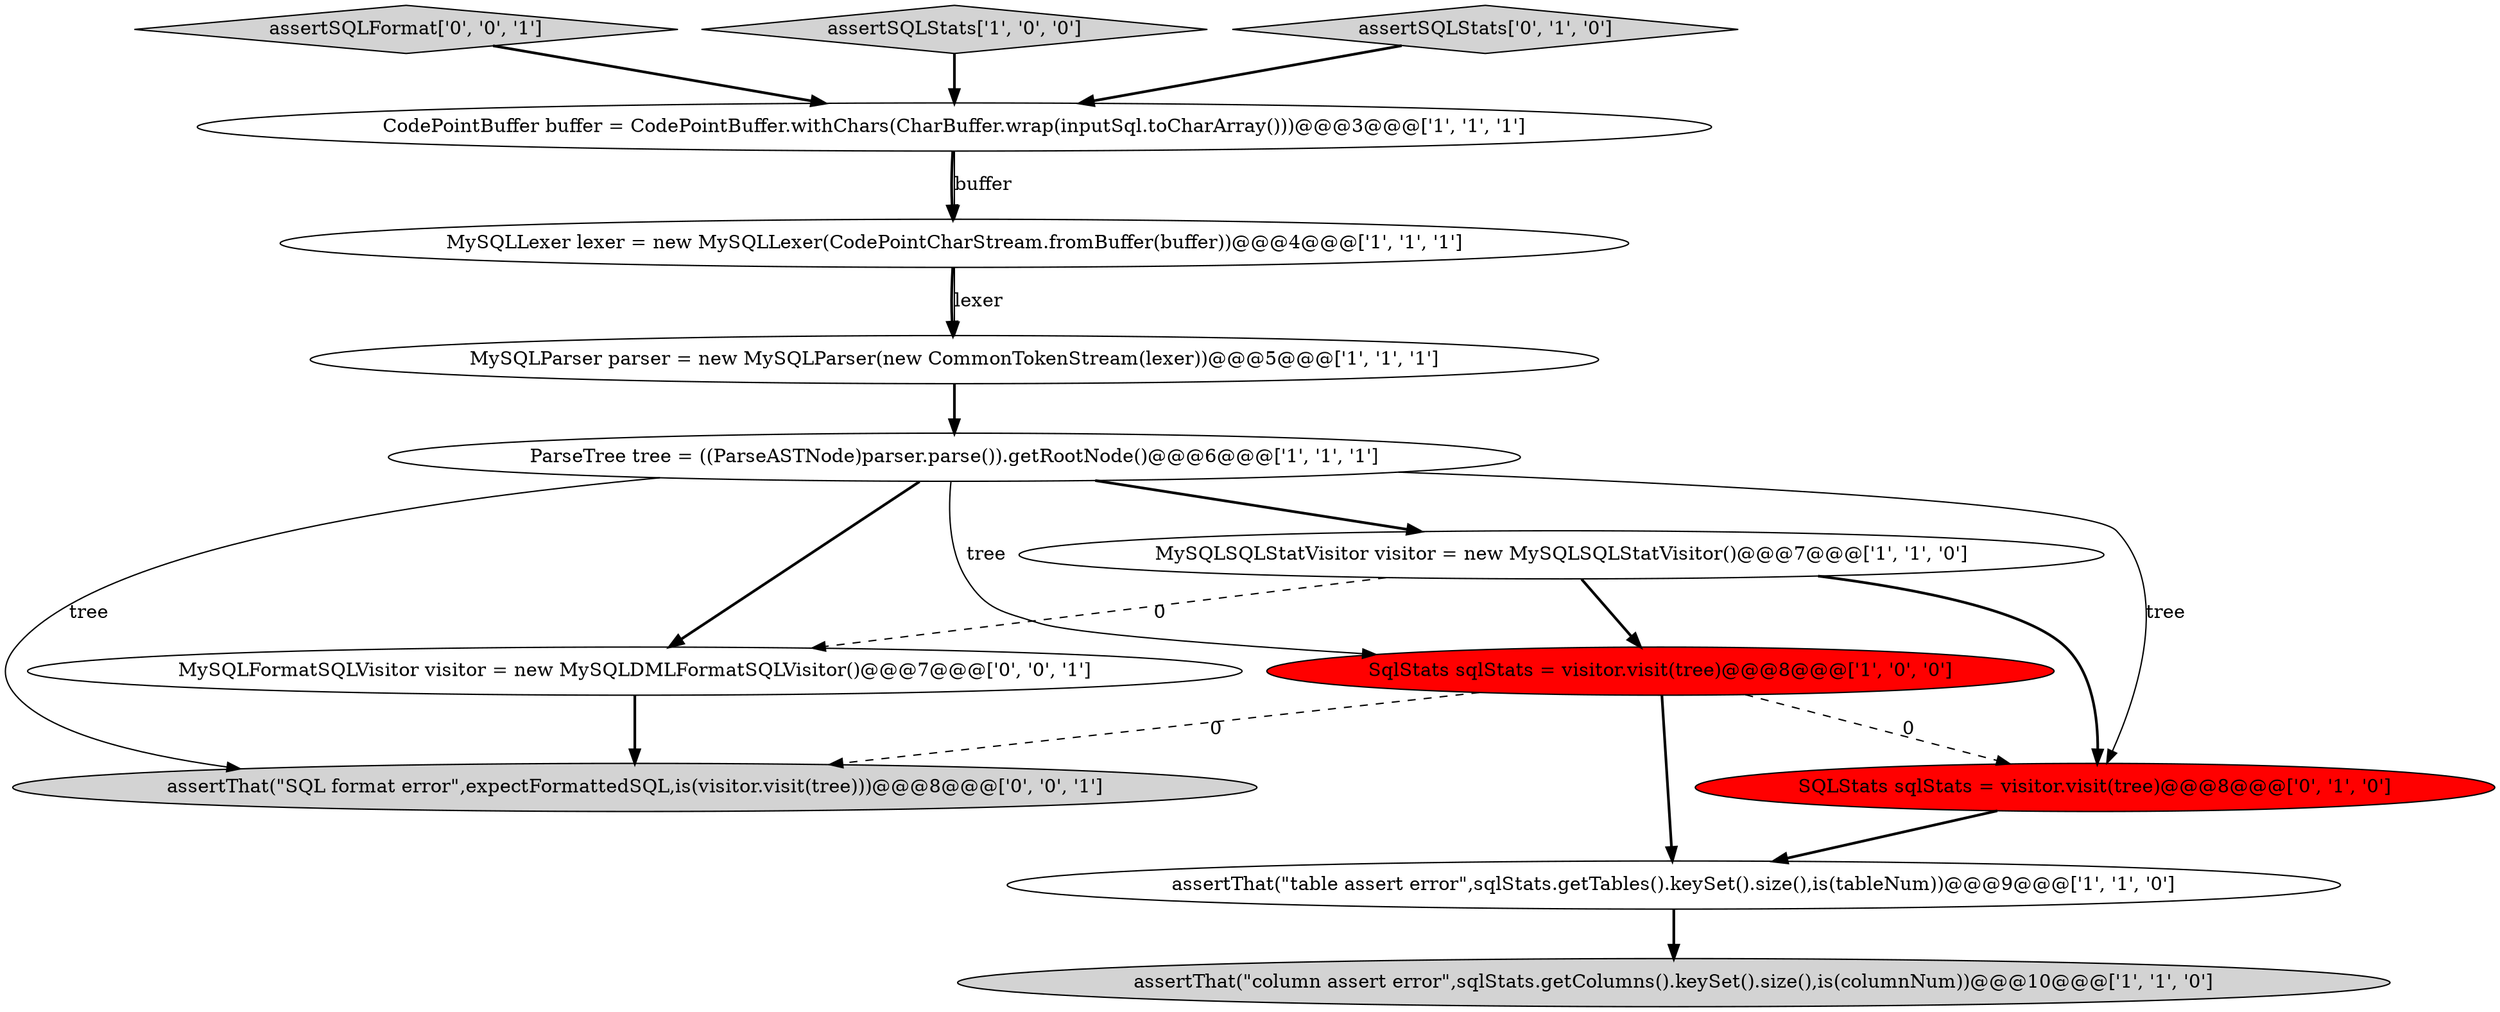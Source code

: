 digraph {
12 [style = filled, label = "assertSQLFormat['0', '0', '1']", fillcolor = lightgray, shape = diamond image = "AAA0AAABBB3BBB"];
8 [style = filled, label = "assertThat(\"column assert error\",sqlStats.getColumns().keySet().size(),is(columnNum))@@@10@@@['1', '1', '0']", fillcolor = lightgray, shape = ellipse image = "AAA0AAABBB1BBB"];
11 [style = filled, label = "assertThat(\"SQL format error\",expectFormattedSQL,is(visitor.visit(tree)))@@@8@@@['0', '0', '1']", fillcolor = lightgray, shape = ellipse image = "AAA0AAABBB3BBB"];
2 [style = filled, label = "MySQLParser parser = new MySQLParser(new CommonTokenStream(lexer))@@@5@@@['1', '1', '1']", fillcolor = white, shape = ellipse image = "AAA0AAABBB1BBB"];
3 [style = filled, label = "MySQLSQLStatVisitor visitor = new MySQLSQLStatVisitor()@@@7@@@['1', '1', '0']", fillcolor = white, shape = ellipse image = "AAA0AAABBB1BBB"];
6 [style = filled, label = "MySQLLexer lexer = new MySQLLexer(CodePointCharStream.fromBuffer(buffer))@@@4@@@['1', '1', '1']", fillcolor = white, shape = ellipse image = "AAA0AAABBB1BBB"];
13 [style = filled, label = "MySQLFormatSQLVisitor visitor = new MySQLDMLFormatSQLVisitor()@@@7@@@['0', '0', '1']", fillcolor = white, shape = ellipse image = "AAA0AAABBB3BBB"];
4 [style = filled, label = "CodePointBuffer buffer = CodePointBuffer.withChars(CharBuffer.wrap(inputSql.toCharArray()))@@@3@@@['1', '1', '1']", fillcolor = white, shape = ellipse image = "AAA0AAABBB1BBB"];
5 [style = filled, label = "assertSQLStats['1', '0', '0']", fillcolor = lightgray, shape = diamond image = "AAA0AAABBB1BBB"];
1 [style = filled, label = "assertThat(\"table assert error\",sqlStats.getTables().keySet().size(),is(tableNum))@@@9@@@['1', '1', '0']", fillcolor = white, shape = ellipse image = "AAA0AAABBB1BBB"];
10 [style = filled, label = "assertSQLStats['0', '1', '0']", fillcolor = lightgray, shape = diamond image = "AAA0AAABBB2BBB"];
9 [style = filled, label = "SQLStats sqlStats = visitor.visit(tree)@@@8@@@['0', '1', '0']", fillcolor = red, shape = ellipse image = "AAA1AAABBB2BBB"];
7 [style = filled, label = "ParseTree tree = ((ParseASTNode)parser.parse()).getRootNode()@@@6@@@['1', '1', '1']", fillcolor = white, shape = ellipse image = "AAA0AAABBB1BBB"];
0 [style = filled, label = "SqlStats sqlStats = visitor.visit(tree)@@@8@@@['1', '0', '0']", fillcolor = red, shape = ellipse image = "AAA1AAABBB1BBB"];
7->13 [style = bold, label=""];
1->8 [style = bold, label=""];
4->6 [style = bold, label=""];
7->9 [style = solid, label="tree"];
7->0 [style = solid, label="tree"];
0->11 [style = dashed, label="0"];
3->13 [style = dashed, label="0"];
13->11 [style = bold, label=""];
7->3 [style = bold, label=""];
3->0 [style = bold, label=""];
6->2 [style = bold, label=""];
4->6 [style = solid, label="buffer"];
3->9 [style = bold, label=""];
6->2 [style = solid, label="lexer"];
12->4 [style = bold, label=""];
0->1 [style = bold, label=""];
7->11 [style = solid, label="tree"];
5->4 [style = bold, label=""];
10->4 [style = bold, label=""];
2->7 [style = bold, label=""];
0->9 [style = dashed, label="0"];
9->1 [style = bold, label=""];
}
